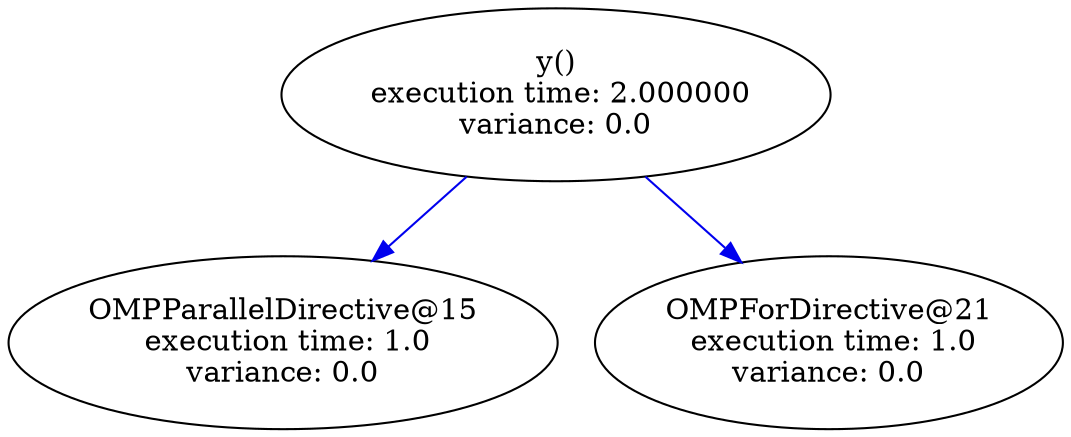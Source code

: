 digraph G {
	graph [bb="0,0,459,204"];
	node [label="\N"];
	"OMPParallelDirective@15"	 [height=1.1471,
		label="OMPParallelDirective@15\n execution time: 1.0\nvariance: 0.0",
		pos="118,42",
		width=3.2896];
	y	 [height=1.1471,
		label="y()\n execution time: 2.000000\nvariance: 0.0",
		pos="237,162",
		width=3.1762];
	y -> "OMPParallelDirective@15"	 [color=blue2,
		pos="e,156.64,81.319 198.69,123.01 187.66,112.07 175.5,100.02 164.05,88.663"];
	"OMPForDirective@21"	 [height=1.1471,
		label="OMPForDirective@21\n execution time: 1.0\nvariance: 0.0",
		pos="357,42",
		width=2.8384];
	y -> "OMPForDirective@21"	 [color=blue2,
		pos="e,318.85,80.511 275.63,123.01 287.09,111.74 299.75,99.297 311.6,87.645"];
}
